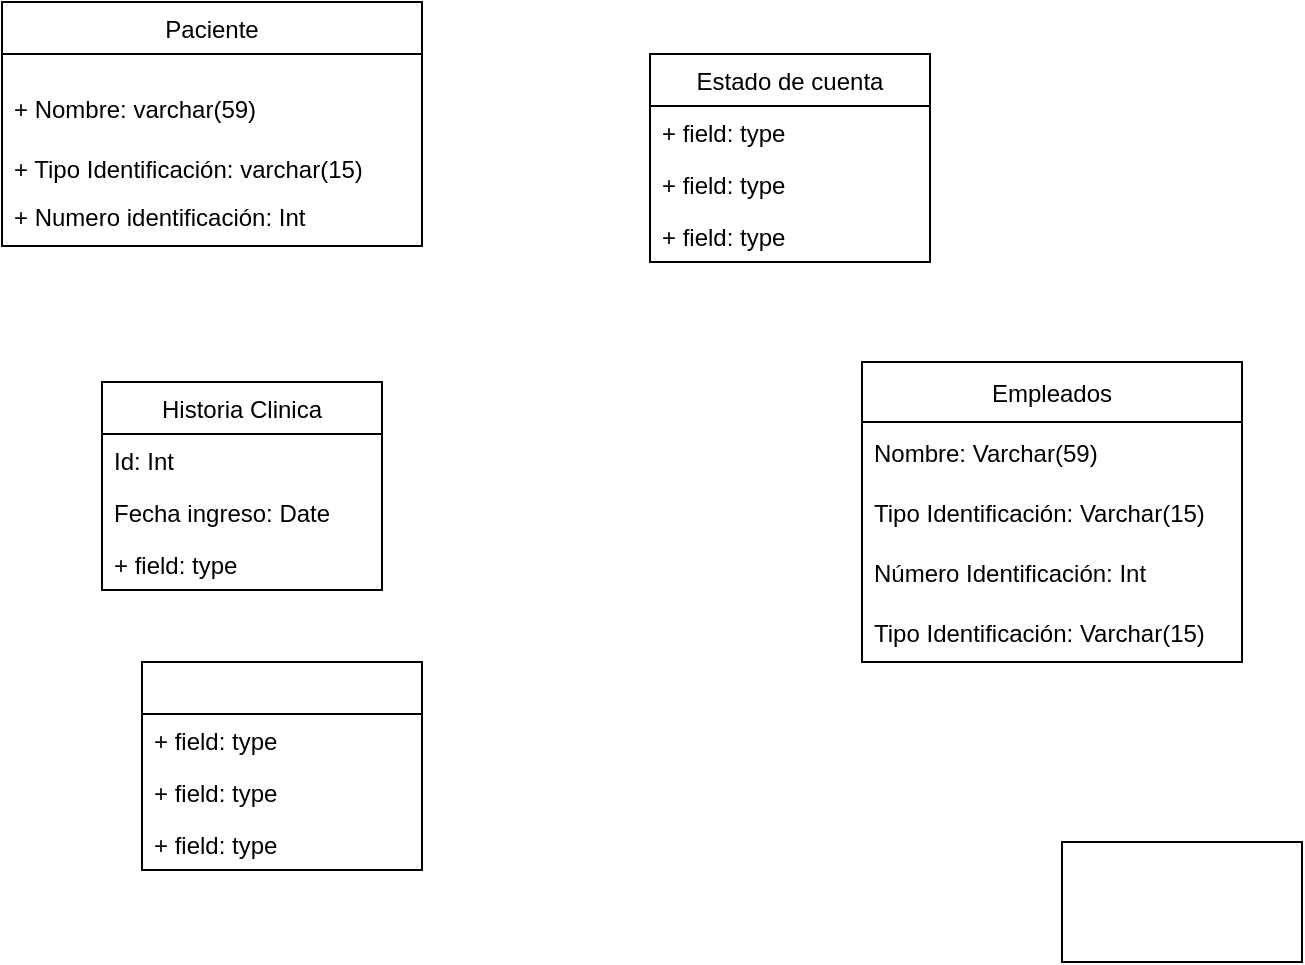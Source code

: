 <mxfile version="20.2.8" type="github">
  <diagram id="HimakkqAWPqzcvKf6D22" name="Página-1">
    <mxGraphModel dx="1102" dy="606" grid="1" gridSize="10" guides="1" tooltips="1" connect="1" arrows="1" fold="1" page="1" pageScale="1" pageWidth="827" pageHeight="1169" math="0" shadow="0">
      <root>
        <mxCell id="0" />
        <mxCell id="1" parent="0" />
        <mxCell id="5qMsi9p--g9IkItH_i3P-1" value="Paciente" style="swimlane;fontStyle=0;childLayout=stackLayout;horizontal=1;startSize=26;fillColor=none;horizontalStack=0;resizeParent=1;resizeParentMax=0;resizeLast=0;collapsible=1;marginBottom=0;" parent="1" vertex="1">
          <mxGeometry x="90" y="50" width="210" height="122" as="geometry" />
        </mxCell>
        <mxCell id="5qMsi9p--g9IkItH_i3P-2" value="&#xa;+ Nombre: varchar(59)" style="text;strokeColor=none;fillColor=none;align=left;verticalAlign=top;spacingLeft=4;spacingRight=4;overflow=hidden;rotatable=0;points=[[0,0.5],[1,0.5]];portConstraint=eastwest;" parent="5qMsi9p--g9IkItH_i3P-1" vertex="1">
          <mxGeometry y="26" width="210" height="44" as="geometry" />
        </mxCell>
        <mxCell id="5qMsi9p--g9IkItH_i3P-3" value="+ Tipo Identificación: varchar(15)" style="text;strokeColor=none;fillColor=none;align=left;verticalAlign=top;spacingLeft=4;spacingRight=4;overflow=hidden;rotatable=0;points=[[0,0.5],[1,0.5]];portConstraint=eastwest;" parent="5qMsi9p--g9IkItH_i3P-1" vertex="1">
          <mxGeometry y="70" width="210" height="24" as="geometry" />
        </mxCell>
        <mxCell id="5qMsi9p--g9IkItH_i3P-4" value="+ Numero identificación: Int&#xa;" style="text;strokeColor=none;fillColor=none;align=left;verticalAlign=top;spacingLeft=4;spacingRight=4;overflow=hidden;rotatable=0;points=[[0,0.5],[1,0.5]];portConstraint=eastwest;" parent="5qMsi9p--g9IkItH_i3P-1" vertex="1">
          <mxGeometry y="94" width="210" height="28" as="geometry" />
        </mxCell>
        <mxCell id="5qMsi9p--g9IkItH_i3P-5" value="Estado de cuenta" style="swimlane;fontStyle=0;childLayout=stackLayout;horizontal=1;startSize=26;fillColor=none;horizontalStack=0;resizeParent=1;resizeParentMax=0;resizeLast=0;collapsible=1;marginBottom=0;" parent="1" vertex="1">
          <mxGeometry x="414" y="76" width="140" height="104" as="geometry" />
        </mxCell>
        <mxCell id="5qMsi9p--g9IkItH_i3P-6" value="+ field: type" style="text;strokeColor=none;fillColor=none;align=left;verticalAlign=top;spacingLeft=4;spacingRight=4;overflow=hidden;rotatable=0;points=[[0,0.5],[1,0.5]];portConstraint=eastwest;" parent="5qMsi9p--g9IkItH_i3P-5" vertex="1">
          <mxGeometry y="26" width="140" height="26" as="geometry" />
        </mxCell>
        <mxCell id="5qMsi9p--g9IkItH_i3P-7" value="+ field: type" style="text;strokeColor=none;fillColor=none;align=left;verticalAlign=top;spacingLeft=4;spacingRight=4;overflow=hidden;rotatable=0;points=[[0,0.5],[1,0.5]];portConstraint=eastwest;" parent="5qMsi9p--g9IkItH_i3P-5" vertex="1">
          <mxGeometry y="52" width="140" height="26" as="geometry" />
        </mxCell>
        <mxCell id="5qMsi9p--g9IkItH_i3P-8" value="+ field: type" style="text;strokeColor=none;fillColor=none;align=left;verticalAlign=top;spacingLeft=4;spacingRight=4;overflow=hidden;rotatable=0;points=[[0,0.5],[1,0.5]];portConstraint=eastwest;" parent="5qMsi9p--g9IkItH_i3P-5" vertex="1">
          <mxGeometry y="78" width="140" height="26" as="geometry" />
        </mxCell>
        <mxCell id="5qMsi9p--g9IkItH_i3P-9" value="Historia Clinica" style="swimlane;fontStyle=0;childLayout=stackLayout;horizontal=1;startSize=26;fillColor=none;horizontalStack=0;resizeParent=1;resizeParentMax=0;resizeLast=0;collapsible=1;marginBottom=0;" parent="1" vertex="1">
          <mxGeometry x="140" y="240" width="140" height="104" as="geometry" />
        </mxCell>
        <mxCell id="5qMsi9p--g9IkItH_i3P-10" value="Id: Int" style="text;strokeColor=none;fillColor=none;align=left;verticalAlign=top;spacingLeft=4;spacingRight=4;overflow=hidden;rotatable=0;points=[[0,0.5],[1,0.5]];portConstraint=eastwest;" parent="5qMsi9p--g9IkItH_i3P-9" vertex="1">
          <mxGeometry y="26" width="140" height="26" as="geometry" />
        </mxCell>
        <mxCell id="5qMsi9p--g9IkItH_i3P-11" value="Fecha ingreso: Date" style="text;strokeColor=none;fillColor=none;align=left;verticalAlign=top;spacingLeft=4;spacingRight=4;overflow=hidden;rotatable=0;points=[[0,0.5],[1,0.5]];portConstraint=eastwest;" parent="5qMsi9p--g9IkItH_i3P-9" vertex="1">
          <mxGeometry y="52" width="140" height="26" as="geometry" />
        </mxCell>
        <mxCell id="5qMsi9p--g9IkItH_i3P-12" value="+ field: type" style="text;strokeColor=none;fillColor=none;align=left;verticalAlign=top;spacingLeft=4;spacingRight=4;overflow=hidden;rotatable=0;points=[[0,0.5],[1,0.5]];portConstraint=eastwest;" parent="5qMsi9p--g9IkItH_i3P-9" vertex="1">
          <mxGeometry y="78" width="140" height="26" as="geometry" />
        </mxCell>
        <mxCell id="jvL_is-S25yifXEsgZ8e-3" value="Empleados" style="swimlane;fontStyle=0;childLayout=stackLayout;horizontal=1;startSize=30;horizontalStack=0;resizeParent=1;resizeParentMax=0;resizeLast=0;collapsible=1;marginBottom=0;" parent="1" vertex="1">
          <mxGeometry x="520" y="230" width="190" height="150" as="geometry" />
        </mxCell>
        <mxCell id="jvL_is-S25yifXEsgZ8e-4" value="Nombre: Varchar(59)" style="text;strokeColor=none;fillColor=none;align=left;verticalAlign=middle;spacingLeft=4;spacingRight=4;overflow=hidden;points=[[0,0.5],[1,0.5]];portConstraint=eastwest;rotatable=0;" parent="jvL_is-S25yifXEsgZ8e-3" vertex="1">
          <mxGeometry y="30" width="190" height="30" as="geometry" />
        </mxCell>
        <mxCell id="jvL_is-S25yifXEsgZ8e-5" value="Tipo Identificación: Varchar(15)" style="text;strokeColor=none;fillColor=none;align=left;verticalAlign=middle;spacingLeft=4;spacingRight=4;overflow=hidden;points=[[0,0.5],[1,0.5]];portConstraint=eastwest;rotatable=0;" parent="jvL_is-S25yifXEsgZ8e-3" vertex="1">
          <mxGeometry y="60" width="190" height="30" as="geometry" />
        </mxCell>
        <mxCell id="jvL_is-S25yifXEsgZ8e-6" value="Número Identificación: Int" style="text;strokeColor=none;fillColor=none;align=left;verticalAlign=middle;spacingLeft=4;spacingRight=4;overflow=hidden;points=[[0,0.5],[1,0.5]];portConstraint=eastwest;rotatable=0;" parent="jvL_is-S25yifXEsgZ8e-3" vertex="1">
          <mxGeometry y="90" width="190" height="30" as="geometry" />
        </mxCell>
        <mxCell id="jvL_is-S25yifXEsgZ8e-13" value="Tipo Identificación: Varchar(15)" style="text;strokeColor=none;fillColor=none;align=left;verticalAlign=middle;spacingLeft=4;spacingRight=4;overflow=hidden;points=[[0,0.5],[1,0.5]];portConstraint=eastwest;rotatable=0;" parent="jvL_is-S25yifXEsgZ8e-3" vertex="1">
          <mxGeometry y="120" width="190" height="30" as="geometry" />
        </mxCell>
        <mxCell id="5qMsi9p--g9IkItH_i3P-13" value="" style="swimlane;fontStyle=0;childLayout=stackLayout;horizontal=1;startSize=26;fillColor=none;horizontalStack=0;resizeParent=1;resizeParentMax=0;resizeLast=0;collapsible=1;marginBottom=0;" parent="1" vertex="1">
          <mxGeometry x="160" y="380" width="140" height="104" as="geometry" />
        </mxCell>
        <mxCell id="5qMsi9p--g9IkItH_i3P-14" value="+ field: type" style="text;strokeColor=none;fillColor=none;align=left;verticalAlign=top;spacingLeft=4;spacingRight=4;overflow=hidden;rotatable=0;points=[[0,0.5],[1,0.5]];portConstraint=eastwest;" parent="5qMsi9p--g9IkItH_i3P-13" vertex="1">
          <mxGeometry y="26" width="140" height="26" as="geometry" />
        </mxCell>
        <mxCell id="5qMsi9p--g9IkItH_i3P-15" value="+ field: type" style="text;strokeColor=none;fillColor=none;align=left;verticalAlign=top;spacingLeft=4;spacingRight=4;overflow=hidden;rotatable=0;points=[[0,0.5],[1,0.5]];portConstraint=eastwest;" parent="5qMsi9p--g9IkItH_i3P-13" vertex="1">
          <mxGeometry y="52" width="140" height="26" as="geometry" />
        </mxCell>
        <mxCell id="5qMsi9p--g9IkItH_i3P-16" value="+ field: type" style="text;strokeColor=none;fillColor=none;align=left;verticalAlign=top;spacingLeft=4;spacingRight=4;overflow=hidden;rotatable=0;points=[[0,0.5],[1,0.5]];portConstraint=eastwest;" parent="5qMsi9p--g9IkItH_i3P-13" vertex="1">
          <mxGeometry y="78" width="140" height="26" as="geometry" />
        </mxCell>
        <mxCell id="66s70AqpjMdoHBdOYB8b-1" value="" style="rounded=0;whiteSpace=wrap;html=1;" parent="1" vertex="1">
          <mxGeometry x="620" y="470" width="120" height="60" as="geometry" />
        </mxCell>
      </root>
    </mxGraphModel>
  </diagram>
</mxfile>
